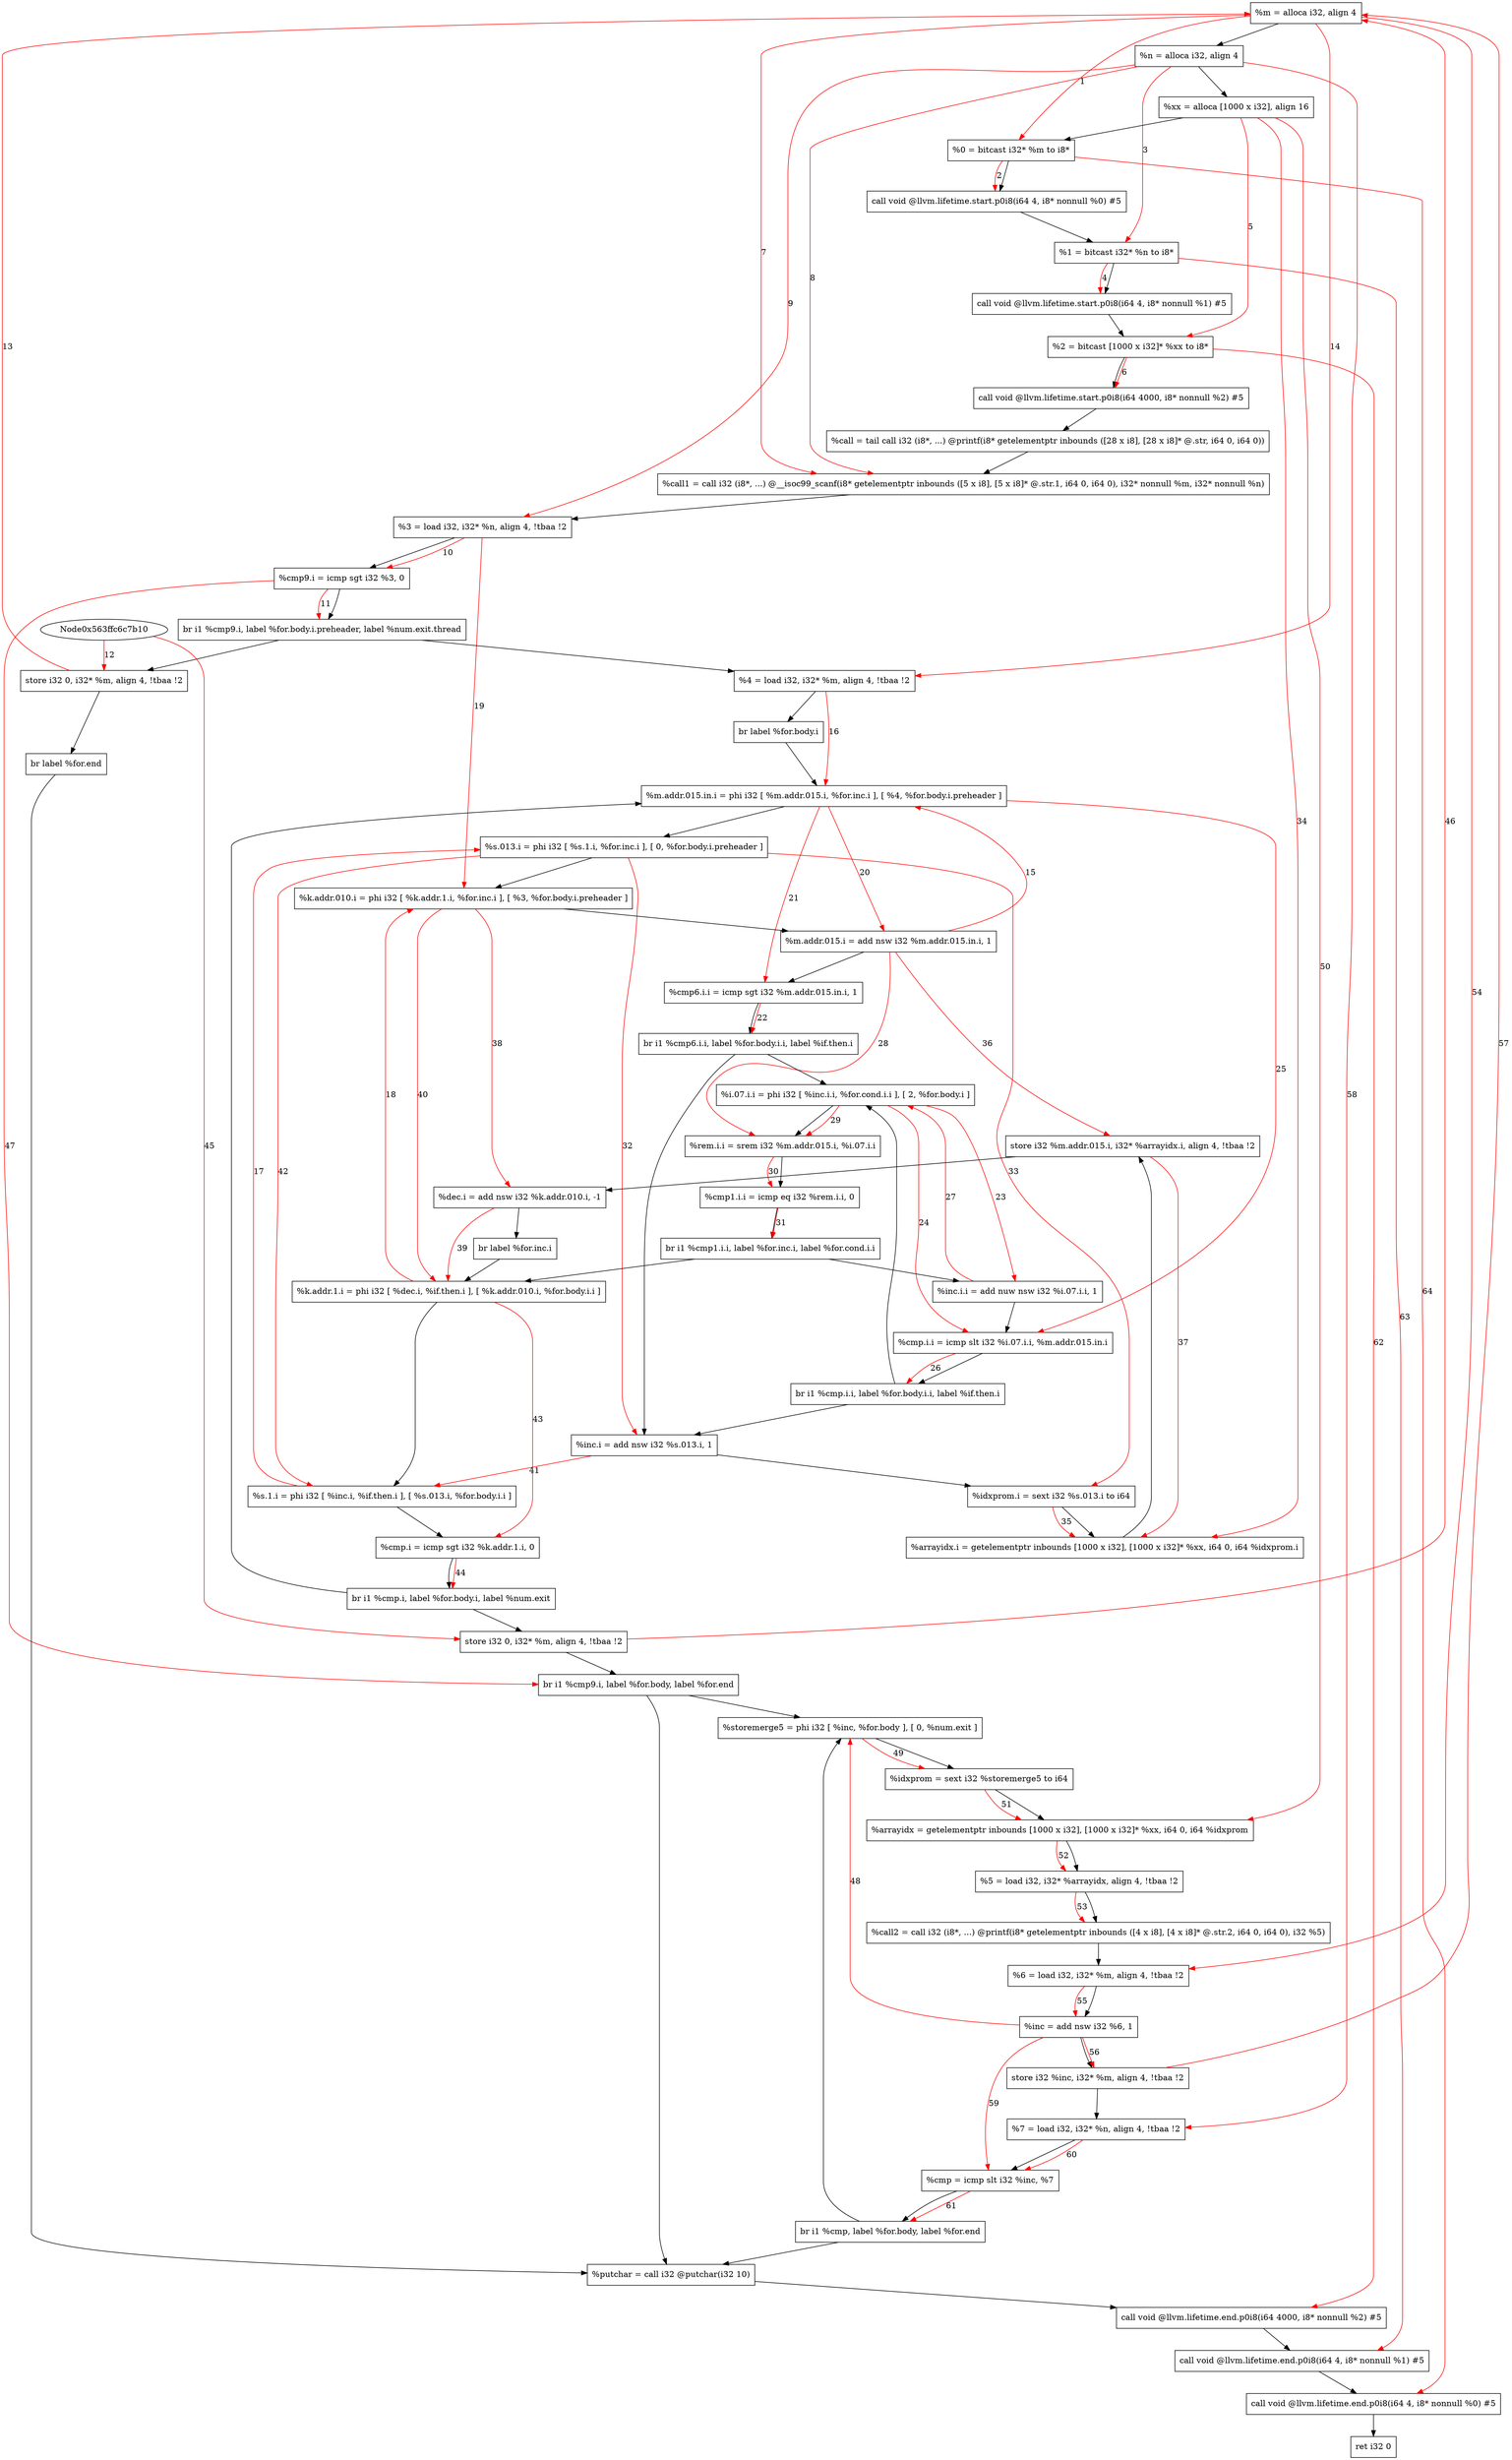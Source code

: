 digraph "CDFG for'main' function" {
	Node0x563ffc6c85a8[shape=record, label="  %m = alloca i32, align 4"]
	Node0x563ffc6c88e8[shape=record, label="  %n = alloca i32, align 4"]
	Node0x563ffc6c8a68[shape=record, label="  %xx = alloca [1000 x i32], align 16"]
	Node0x563ffc6c8768[shape=record, label="  %0 = bitcast i32* %m to i8*"]
	Node0x563ffc6cb918[shape=record, label="  call void @llvm.lifetime.start.p0i8(i64 4, i8* nonnull %0) #5"]
	Node0x563ffc6c83f8[shape=record, label="  %1 = bitcast i32* %n to i8*"]
	Node0x563ffc6cba28[shape=record, label="  call void @llvm.lifetime.start.p0i8(i64 4, i8* nonnull %1) #5"]
	Node0x563ffc6cbae8[shape=record, label="  %2 = bitcast [1000 x i32]* %xx to i8*"]
	Node0x563ffc6cbbd8[shape=record, label="  call void @llvm.lifetime.start.p0i8(i64 4000, i8* nonnull %2) #5"]
	Node0x563ffc6cc030[shape=record, label="  %call = tail call i32 (i8*, ...) @printf(i8* getelementptr inbounds ([28 x i8], [28 x i8]* @.str, i64 0, i64 0))"]
	Node0x563ffc6cc370[shape=record, label="  %call1 = call i32 (i8*, ...) @__isoc99_scanf(i8* getelementptr inbounds ([5 x i8], [5 x i8]* @.str.1, i64 0, i64 0), i32* nonnull %m, i32* nonnull %n)"]
	Node0x563ffc6cc428[shape=record, label="  %3 = load i32, i32* %n, align 4, !tbaa !2"]
	Node0x563ffc6ccab0[shape=record, label="  %cmp9.i = icmp sgt i32 %3, 0"]
	Node0x563ffc6ccd38[shape=record, label="  br i1 %cmp9.i, label %for.body.i.preheader, label %num.exit.thread"]
	Node0x563ffc6ccde0[shape=record, label="  store i32 0, i32* %m, align 4, !tbaa !2"]
	Node0x563ffc6cceb8[shape=record, label="  br label %for.end"]
	Node0x563ffc6ccbd8[shape=record, label="  %4 = load i32, i32* %m, align 4, !tbaa !2"]
	Node0x563ffc6cd048[shape=record, label="  br label %for.body.i"]
	Node0x563ffc6cd1d8[shape=record, label="  %m.addr.015.in.i = phi i32 [ %m.addr.015.i, %for.inc.i ], [ %4, %for.body.i.preheader ]"]
	Node0x563ffc6cd4d8[shape=record, label="  %s.013.i = phi i32 [ %s.1.i, %for.inc.i ], [ 0, %for.body.i.preheader ]"]
	Node0x563ffc6cd658[shape=record, label="  %k.addr.010.i = phi i32 [ %k.addr.1.i, %for.inc.i ], [ %3, %for.body.i.preheader ]"]
	Node0x563ffc6cd720[shape=record, label="  %m.addr.015.i = add nsw i32 %m.addr.015.in.i, 1"]
	Node0x563ffc6cd790[shape=record, label="  %cmp6.i.i = icmp sgt i32 %m.addr.015.in.i, 1"]
	Node0x563ffc6cd948[shape=record, label="  br i1 %cmp6.i.i, label %for.body.i.i, label %if.then.i"]
	Node0x563ffc6cdb00[shape=record, label="  %inc.i.i = add nuw nsw i32 %i.07.i.i, 1"]
	Node0x563ffc6cdbc0[shape=record, label="  %cmp.i.i = icmp slt i32 %i.07.i.i, %m.addr.015.in.i"]
	Node0x563ffc6cdc68[shape=record, label="  br i1 %cmp.i.i, label %for.body.i.i, label %if.then.i"]
	Node0x563ffc6cdcb8[shape=record, label="  %i.07.i.i = phi i32 [ %inc.i.i, %for.cond.i.i ], [ 2, %for.body.i ]"]
	Node0x563ffc6cdd80[shape=record, label="  %rem.i.i = srem i32 %m.addr.015.i, %i.07.i.i"]
	Node0x563ffc6cde10[shape=record, label="  %cmp1.i.i = icmp eq i32 %rem.i.i, 0"]
	Node0x563ffc6ce1b8[shape=record, label="  br i1 %cmp1.i.i, label %for.inc.i, label %for.cond.i.i"]
	Node0x563ffc6ce230[shape=record, label="  %inc.i = add nsw i32 %s.013.i, 1"]
	Node0x563ffc6cd8b8[shape=record, label="  %idxprom.i = sext i32 %s.013.i to i64"]
	Node0x563ffc6ce2d8[shape=record, label="  %arrayidx.i = getelementptr inbounds [1000 x i32], [1000 x i32]* %xx, i64 0, i64 %idxprom.i"]
	Node0x563ffc6ce390[shape=record, label="  store i32 %m.addr.015.i, i32* %arrayidx.i, align 4, !tbaa !2"]
	Node0x563ffc6ce410[shape=record, label="  %dec.i = add nsw i32 %k.addr.010.i, -1"]
	Node0x563ffc6cda28[shape=record, label="  br label %for.inc.i"]
	Node0x563ffc6ce478[shape=record, label="  %k.addr.1.i = phi i32 [ %dec.i, %if.then.i ], [ %k.addr.010.i, %for.body.i.i ]"]
	Node0x563ffc6ce518[shape=record, label="  %s.1.i = phi i32 [ %inc.i, %if.then.i ], [ %s.013.i, %for.body.i.i ]"]
	Node0x563ffc6ce5e0[shape=record, label="  %cmp.i = icmp sgt i32 %k.addr.1.i, 0"]
	Node0x563ffc6ce6d8[shape=record, label="  br i1 %cmp.i, label %for.body.i, label %num.exit"]
	Node0x563ffc6ce750[shape=record, label="  store i32 0, i32* %m, align 4, !tbaa !2"]
	Node0x563ffc6ce838[shape=record, label="  br i1 %cmp9.i, label %for.body, label %for.end"]
	Node0x563ffc6ce8d8[shape=record, label="  %storemerge5 = phi i32 [ %inc, %for.body ], [ 0, %num.exit ]"]
	Node0x563ffc6cd5a8[shape=record, label="  %idxprom = sext i32 %storemerge5 to i64"]
	Node0x563ffc6cea08[shape=record, label="  %arrayidx = getelementptr inbounds [1000 x i32], [1000 x i32]* %xx, i64 0, i64 %idxprom"]
	Node0x563ffc6cd128[shape=record, label="  %5 = load i32, i32* %arrayidx, align 4, !tbaa !2"]
	Node0x563ffc6ceb78[shape=record, label="  %call2 = call i32 (i8*, ...) @printf(i8* getelementptr inbounds ([4 x i8], [4 x i8]* @.str.2, i64 0, i64 0), i32 %5)"]
	Node0x563ffc6ccfe8[shape=record, label="  %6 = load i32, i32* %m, align 4, !tbaa !2"]
	Node0x563ffc6cec50[shape=record, label="  %inc = add nsw i32 %6, 1"]
	Node0x563ffc6cecc0[shape=record, label="  store i32 %inc, i32* %m, align 4, !tbaa !2"]
	Node0x563ffc6cd428[shape=record, label="  %7 = load i32, i32* %n, align 4, !tbaa !2"]
	Node0x563ffc6ced40[shape=record, label="  %cmp = icmp slt i32 %inc, %7"]
	Node0x563ffc6cede8[shape=record, label="  br i1 %cmp, label %for.body, label %for.end"]
	Node0x563ffc6cef40[shape=record, label="  %putchar = call i32 @putchar(i32 10)"]
	Node0x563ffc6cf108[shape=record, label="  call void @llvm.lifetime.end.p0i8(i64 4000, i8* nonnull %2) #5"]
	Node0x563ffc6cf218[shape=record, label="  call void @llvm.lifetime.end.p0i8(i64 4, i8* nonnull %1) #5"]
	Node0x563ffc6cf328[shape=record, label="  call void @llvm.lifetime.end.p0i8(i64 4, i8* nonnull %0) #5"]
	Node0x563ffc6cf3e8[shape=record, label="  ret i32 0"]
	Node0x563ffc6c85a8 -> Node0x563ffc6c88e8
	Node0x563ffc6c88e8 -> Node0x563ffc6c8a68
	Node0x563ffc6c8a68 -> Node0x563ffc6c8768
	Node0x563ffc6c8768 -> Node0x563ffc6cb918
	Node0x563ffc6cb918 -> Node0x563ffc6c83f8
	Node0x563ffc6c83f8 -> Node0x563ffc6cba28
	Node0x563ffc6cba28 -> Node0x563ffc6cbae8
	Node0x563ffc6cbae8 -> Node0x563ffc6cbbd8
	Node0x563ffc6cbbd8 -> Node0x563ffc6cc030
	Node0x563ffc6cc030 -> Node0x563ffc6cc370
	Node0x563ffc6cc370 -> Node0x563ffc6cc428
	Node0x563ffc6cc428 -> Node0x563ffc6ccab0
	Node0x563ffc6ccab0 -> Node0x563ffc6ccd38
	Node0x563ffc6ccd38 -> Node0x563ffc6ccbd8
	Node0x563ffc6ccd38 -> Node0x563ffc6ccde0
	Node0x563ffc6ccde0 -> Node0x563ffc6cceb8
	Node0x563ffc6cceb8 -> Node0x563ffc6cef40
	Node0x563ffc6ccbd8 -> Node0x563ffc6cd048
	Node0x563ffc6cd048 -> Node0x563ffc6cd1d8
	Node0x563ffc6cd1d8 -> Node0x563ffc6cd4d8
	Node0x563ffc6cd4d8 -> Node0x563ffc6cd658
	Node0x563ffc6cd658 -> Node0x563ffc6cd720
	Node0x563ffc6cd720 -> Node0x563ffc6cd790
	Node0x563ffc6cd790 -> Node0x563ffc6cd948
	Node0x563ffc6cd948 -> Node0x563ffc6cdcb8
	Node0x563ffc6cd948 -> Node0x563ffc6ce230
	Node0x563ffc6cdb00 -> Node0x563ffc6cdbc0
	Node0x563ffc6cdbc0 -> Node0x563ffc6cdc68
	Node0x563ffc6cdc68 -> Node0x563ffc6cdcb8
	Node0x563ffc6cdc68 -> Node0x563ffc6ce230
	Node0x563ffc6cdcb8 -> Node0x563ffc6cdd80
	Node0x563ffc6cdd80 -> Node0x563ffc6cde10
	Node0x563ffc6cde10 -> Node0x563ffc6ce1b8
	Node0x563ffc6ce1b8 -> Node0x563ffc6ce478
	Node0x563ffc6ce1b8 -> Node0x563ffc6cdb00
	Node0x563ffc6ce230 -> Node0x563ffc6cd8b8
	Node0x563ffc6cd8b8 -> Node0x563ffc6ce2d8
	Node0x563ffc6ce2d8 -> Node0x563ffc6ce390
	Node0x563ffc6ce390 -> Node0x563ffc6ce410
	Node0x563ffc6ce410 -> Node0x563ffc6cda28
	Node0x563ffc6cda28 -> Node0x563ffc6ce478
	Node0x563ffc6ce478 -> Node0x563ffc6ce518
	Node0x563ffc6ce518 -> Node0x563ffc6ce5e0
	Node0x563ffc6ce5e0 -> Node0x563ffc6ce6d8
	Node0x563ffc6ce6d8 -> Node0x563ffc6cd1d8
	Node0x563ffc6ce6d8 -> Node0x563ffc6ce750
	Node0x563ffc6ce750 -> Node0x563ffc6ce838
	Node0x563ffc6ce838 -> Node0x563ffc6ce8d8
	Node0x563ffc6ce838 -> Node0x563ffc6cef40
	Node0x563ffc6ce8d8 -> Node0x563ffc6cd5a8
	Node0x563ffc6cd5a8 -> Node0x563ffc6cea08
	Node0x563ffc6cea08 -> Node0x563ffc6cd128
	Node0x563ffc6cd128 -> Node0x563ffc6ceb78
	Node0x563ffc6ceb78 -> Node0x563ffc6ccfe8
	Node0x563ffc6ccfe8 -> Node0x563ffc6cec50
	Node0x563ffc6cec50 -> Node0x563ffc6cecc0
	Node0x563ffc6cecc0 -> Node0x563ffc6cd428
	Node0x563ffc6cd428 -> Node0x563ffc6ced40
	Node0x563ffc6ced40 -> Node0x563ffc6cede8
	Node0x563ffc6cede8 -> Node0x563ffc6ce8d8
	Node0x563ffc6cede8 -> Node0x563ffc6cef40
	Node0x563ffc6cef40 -> Node0x563ffc6cf108
	Node0x563ffc6cf108 -> Node0x563ffc6cf218
	Node0x563ffc6cf218 -> Node0x563ffc6cf328
	Node0x563ffc6cf328 -> Node0x563ffc6cf3e8
edge [color=red]
	Node0x563ffc6c85a8 -> Node0x563ffc6c8768[label="1"]
	Node0x563ffc6c8768 -> Node0x563ffc6cb918[label="2"]
	Node0x563ffc6c88e8 -> Node0x563ffc6c83f8[label="3"]
	Node0x563ffc6c83f8 -> Node0x563ffc6cba28[label="4"]
	Node0x563ffc6c8a68 -> Node0x563ffc6cbae8[label="5"]
	Node0x563ffc6cbae8 -> Node0x563ffc6cbbd8[label="6"]
	Node0x563ffc6c85a8 -> Node0x563ffc6cc370[label="7"]
	Node0x563ffc6c88e8 -> Node0x563ffc6cc370[label="8"]
	Node0x563ffc6c88e8 -> Node0x563ffc6cc428[label="9"]
	Node0x563ffc6cc428 -> Node0x563ffc6ccab0[label="10"]
	Node0x563ffc6ccab0 -> Node0x563ffc6ccd38[label="11"]
	Node0x563ffc6c7b10 -> Node0x563ffc6ccde0[label="12"]
	Node0x563ffc6ccde0 -> Node0x563ffc6c85a8[label="13"]
	Node0x563ffc6c85a8 -> Node0x563ffc6ccbd8[label="14"]
	Node0x563ffc6cd720 -> Node0x563ffc6cd1d8[label="15"]
	Node0x563ffc6ccbd8 -> Node0x563ffc6cd1d8[label="16"]
	Node0x563ffc6ce518 -> Node0x563ffc6cd4d8[label="17"]
	Node0x563ffc6ce478 -> Node0x563ffc6cd658[label="18"]
	Node0x563ffc6cc428 -> Node0x563ffc6cd658[label="19"]
	Node0x563ffc6cd1d8 -> Node0x563ffc6cd720[label="20"]
	Node0x563ffc6cd1d8 -> Node0x563ffc6cd790[label="21"]
	Node0x563ffc6cd790 -> Node0x563ffc6cd948[label="22"]
	Node0x563ffc6cdcb8 -> Node0x563ffc6cdb00[label="23"]
	Node0x563ffc6cdcb8 -> Node0x563ffc6cdbc0[label="24"]
	Node0x563ffc6cd1d8 -> Node0x563ffc6cdbc0[label="25"]
	Node0x563ffc6cdbc0 -> Node0x563ffc6cdc68[label="26"]
	Node0x563ffc6cdb00 -> Node0x563ffc6cdcb8[label="27"]
	Node0x563ffc6cd720 -> Node0x563ffc6cdd80[label="28"]
	Node0x563ffc6cdcb8 -> Node0x563ffc6cdd80[label="29"]
	Node0x563ffc6cdd80 -> Node0x563ffc6cde10[label="30"]
	Node0x563ffc6cde10 -> Node0x563ffc6ce1b8[label="31"]
	Node0x563ffc6cd4d8 -> Node0x563ffc6ce230[label="32"]
	Node0x563ffc6cd4d8 -> Node0x563ffc6cd8b8[label="33"]
	Node0x563ffc6c8a68 -> Node0x563ffc6ce2d8[label="34"]
	Node0x563ffc6cd8b8 -> Node0x563ffc6ce2d8[label="35"]
	Node0x563ffc6cd720 -> Node0x563ffc6ce390[label="36"]
	Node0x563ffc6ce390 -> Node0x563ffc6ce2d8[label="37"]
	Node0x563ffc6cd658 -> Node0x563ffc6ce410[label="38"]
	Node0x563ffc6ce410 -> Node0x563ffc6ce478[label="39"]
	Node0x563ffc6cd658 -> Node0x563ffc6ce478[label="40"]
	Node0x563ffc6ce230 -> Node0x563ffc6ce518[label="41"]
	Node0x563ffc6cd4d8 -> Node0x563ffc6ce518[label="42"]
	Node0x563ffc6ce478 -> Node0x563ffc6ce5e0[label="43"]
	Node0x563ffc6ce5e0 -> Node0x563ffc6ce6d8[label="44"]
	Node0x563ffc6c7b10 -> Node0x563ffc6ce750[label="45"]
	Node0x563ffc6ce750 -> Node0x563ffc6c85a8[label="46"]
	Node0x563ffc6ccab0 -> Node0x563ffc6ce838[label="47"]
	Node0x563ffc6cec50 -> Node0x563ffc6ce8d8[label="48"]
	Node0x563ffc6ce8d8 -> Node0x563ffc6cd5a8[label="49"]
	Node0x563ffc6c8a68 -> Node0x563ffc6cea08[label="50"]
	Node0x563ffc6cd5a8 -> Node0x563ffc6cea08[label="51"]
	Node0x563ffc6cea08 -> Node0x563ffc6cd128[label="52"]
	Node0x563ffc6cd128 -> Node0x563ffc6ceb78[label="53"]
	Node0x563ffc6c85a8 -> Node0x563ffc6ccfe8[label="54"]
	Node0x563ffc6ccfe8 -> Node0x563ffc6cec50[label="55"]
	Node0x563ffc6cec50 -> Node0x563ffc6cecc0[label="56"]
	Node0x563ffc6cecc0 -> Node0x563ffc6c85a8[label="57"]
	Node0x563ffc6c88e8 -> Node0x563ffc6cd428[label="58"]
	Node0x563ffc6cec50 -> Node0x563ffc6ced40[label="59"]
	Node0x563ffc6cd428 -> Node0x563ffc6ced40[label="60"]
	Node0x563ffc6ced40 -> Node0x563ffc6cede8[label="61"]
	Node0x563ffc6cbae8 -> Node0x563ffc6cf108[label="62"]
	Node0x563ffc6c83f8 -> Node0x563ffc6cf218[label="63"]
	Node0x563ffc6c8768 -> Node0x563ffc6cf328[label="64"]
}
